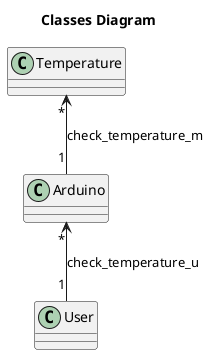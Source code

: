@startuml
title Classes Diagram

Class User
Class Arduino
Class Temperature

User"1" -up-> "*"Arduino: check_temperature_u
Arduino"1" -up-> "*"Temperature: check_temperature_m

@enduml
